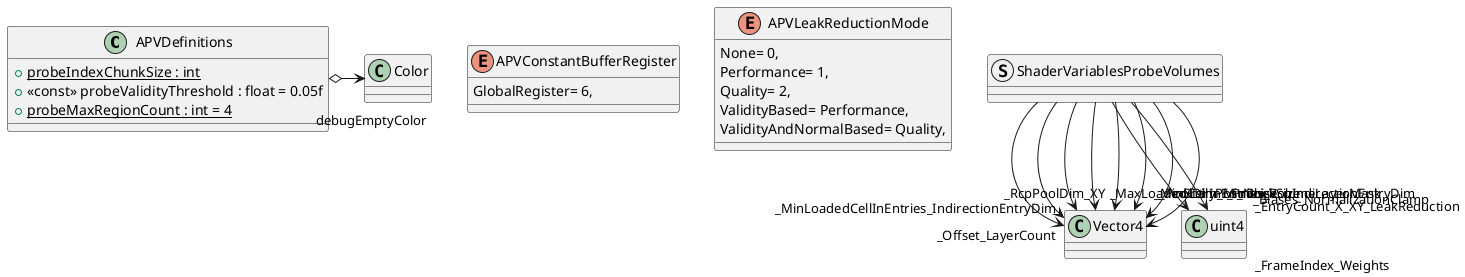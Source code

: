 @startuml
class APVDefinitions {
    + {static} probeIndexChunkSize : int
    + <<const>> probeValidityThreshold : float = 0.05f
    + {static} probeMaxRegionCount : int = 4
}
enum APVConstantBufferRegister {
    GlobalRegister= 6,
}
enum APVLeakReductionMode {
    None= 0,
    Performance= 1,
    Quality= 2,
    ValidityBased= Performance,
    ValidityAndNormalBased= Quality,
}
struct ShaderVariablesProbeVolumes {
}
APVDefinitions o-> "debugEmptyColor" Color
ShaderVariablesProbeVolumes --> "_Offset_LayerCount" Vector4
ShaderVariablesProbeVolumes --> "_MinLoadedCellInEntries_IndirectionEntryDim" Vector4
ShaderVariablesProbeVolumes --> "_MaxLoadedCellInEntries_RcpIndirectionEntryDim" Vector4
ShaderVariablesProbeVolumes --> "_PoolDim_MinBrickSize" Vector4
ShaderVariablesProbeVolumes --> "_RcpPoolDim_XY" Vector4
ShaderVariablesProbeVolumes --> "_MinEntryPos_Noise" Vector4
ShaderVariablesProbeVolumes --> "_EntryCount_X_XY_LeakReduction" uint4
ShaderVariablesProbeVolumes --> "_Biases_NormalizationClamp" Vector4
ShaderVariablesProbeVolumes --> "_FrameIndex_Weights" Vector4
ShaderVariablesProbeVolumes --> "_ProbeVolumeLayerMask" uint4
@enduml
